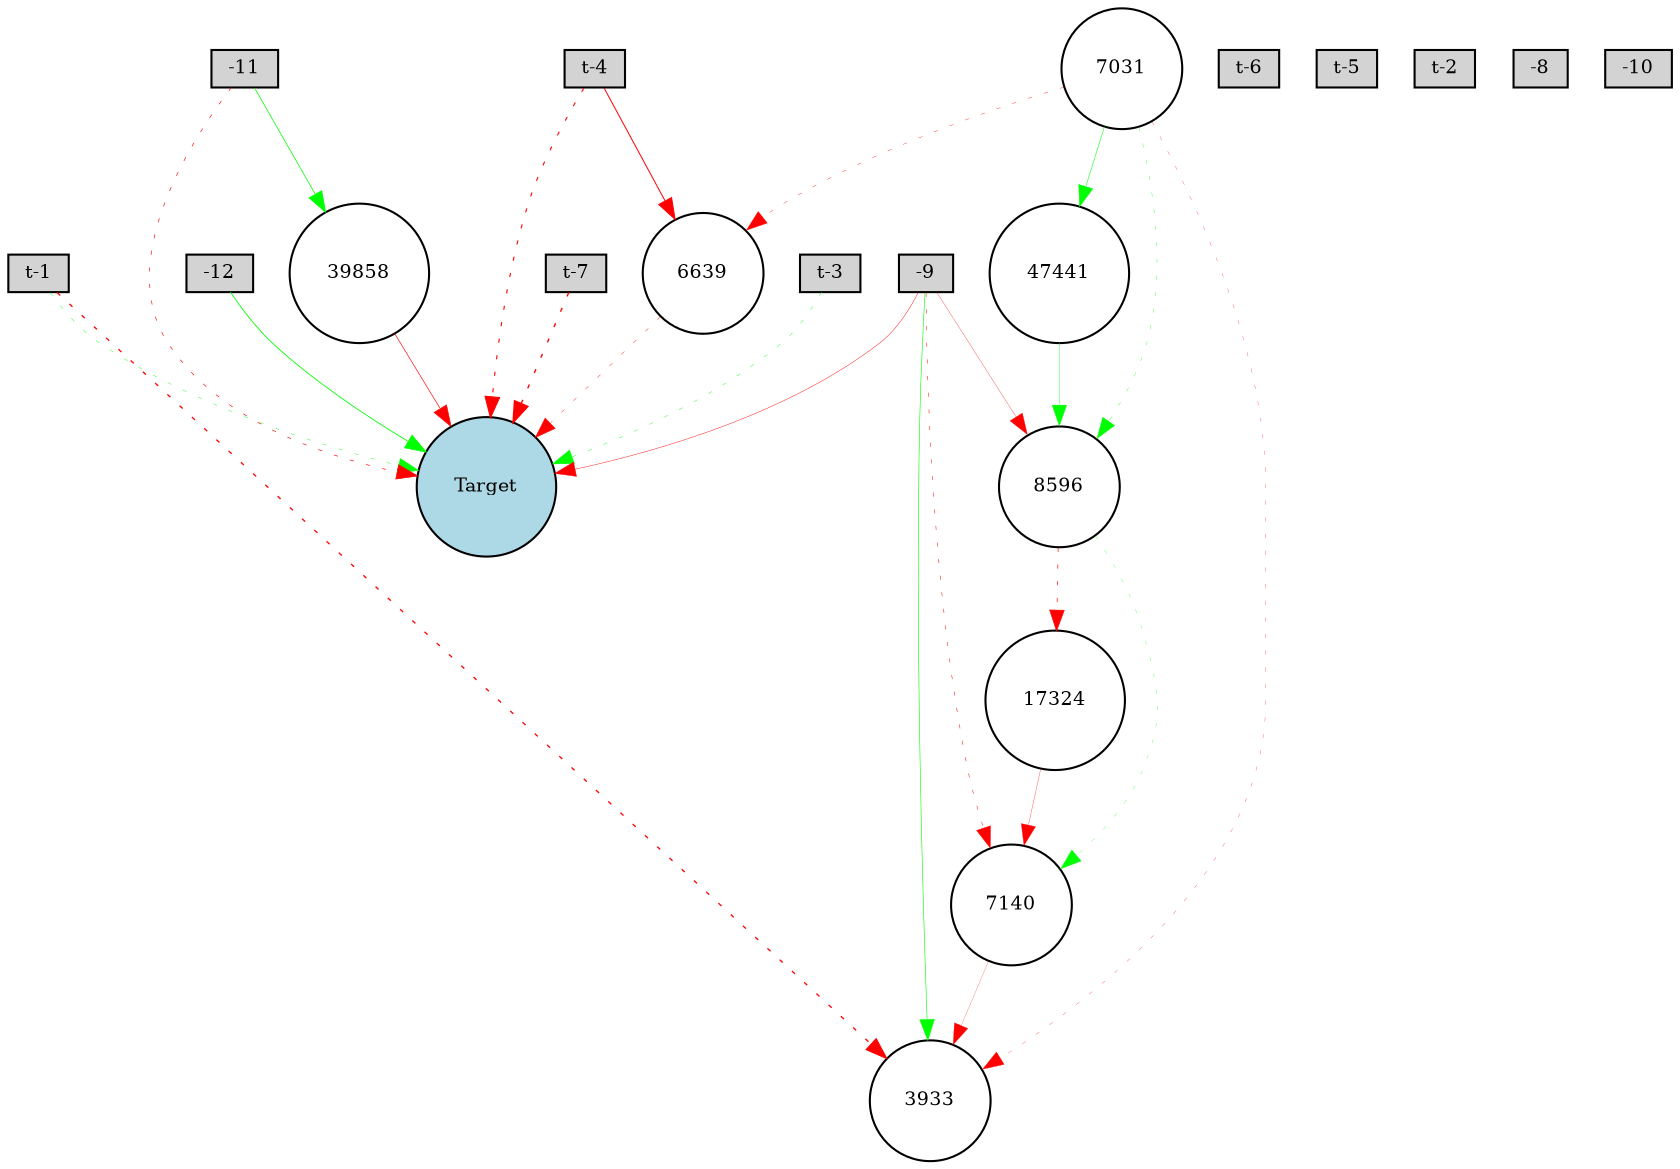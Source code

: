 digraph {
	node [fontsize=9 height=0.2 shape=circle width=0.2]
	"t-7" [fillcolor=lightgray shape=box style=filled]
	"t-6" [fillcolor=lightgray shape=box style=filled]
	"t-5" [fillcolor=lightgray shape=box style=filled]
	"t-4" [fillcolor=lightgray shape=box style=filled]
	"t-3" [fillcolor=lightgray shape=box style=filled]
	"t-2" [fillcolor=lightgray shape=box style=filled]
	"t-1" [fillcolor=lightgray shape=box style=filled]
	-8 [fillcolor=lightgray shape=box style=filled]
	-9 [fillcolor=lightgray shape=box style=filled]
	-10 [fillcolor=lightgray shape=box style=filled]
	-11 [fillcolor=lightgray shape=box style=filled]
	-12 [fillcolor=lightgray shape=box style=filled]
	Target [fillcolor=lightblue style=filled]
	7140 [fillcolor=white style=filled]
	17324 [fillcolor=white style=filled]
	6639 [fillcolor=white style=filled]
	47441 [fillcolor=white style=filled]
	39858 [fillcolor=white style=filled]
	8596 [fillcolor=white style=filled]
	7031 [fillcolor=white style=filled]
	3933 [fillcolor=white style=filled]
	"t-7" -> Target [color=red penwidth=0.6583265902318968 style=dotted]
	"t-4" -> Target [color=red penwidth=0.5293107957688273 style=dotted]
	"t-3" -> Target [color=green penwidth=0.19333009059290646 style=dotted]
	-9 -> Target [color=red penwidth=0.20690736477149713 style=solid]
	-12 -> Target [color=green penwidth=0.404235534377549 style=solid]
	"t-1" -> Target [color=green penwidth=0.19297481285586654 style=dotted]
	-9 -> 3933 [color=green penwidth=0.2771238984793043 style=solid]
	"t-4" -> 6639 [color=red penwidth=0.478332715913275 style=solid]
	6639 -> Target [color=red penwidth=0.1812270844452395 style=dotted]
	-11 -> Target [color=red penwidth=0.3075846065978741 style=dotted]
	7031 -> 6639 [color=red penwidth=0.1749443198087804 style=dotted]
	-9 -> 7140 [color=red penwidth=0.23588171240403444 style=dotted]
	7140 -> 3933 [color=red penwidth=0.10596214019632717 style=solid]
	"t-1" -> 3933 [color=red penwidth=0.6327242125099847 style=dotted]
	-9 -> 8596 [color=red penwidth=0.1462853004392174 style=solid]
	8596 -> 7140 [color=green penwidth=0.1267237191721895 style=dotted]
	8596 -> 17324 [color=red penwidth=0.32237406443673855 style=dotted]
	17324 -> 7140 [color=red penwidth=0.14256910889051252 style=solid]
	7031 -> 8596 [color=green penwidth=0.161182544090417 style=dotted]
	-11 -> 39858 [color=green penwidth=0.3558068141866132 style=solid]
	39858 -> Target [color=red penwidth=0.3075846065978741 style=solid]
	7031 -> 3933 [color=red penwidth=0.13004704333584577 style=dotted]
	7031 -> 47441 [color=green penwidth=0.2550575992881312 style=solid]
	47441 -> 8596 [color=green penwidth=0.17485958057421402 style=solid]
}
